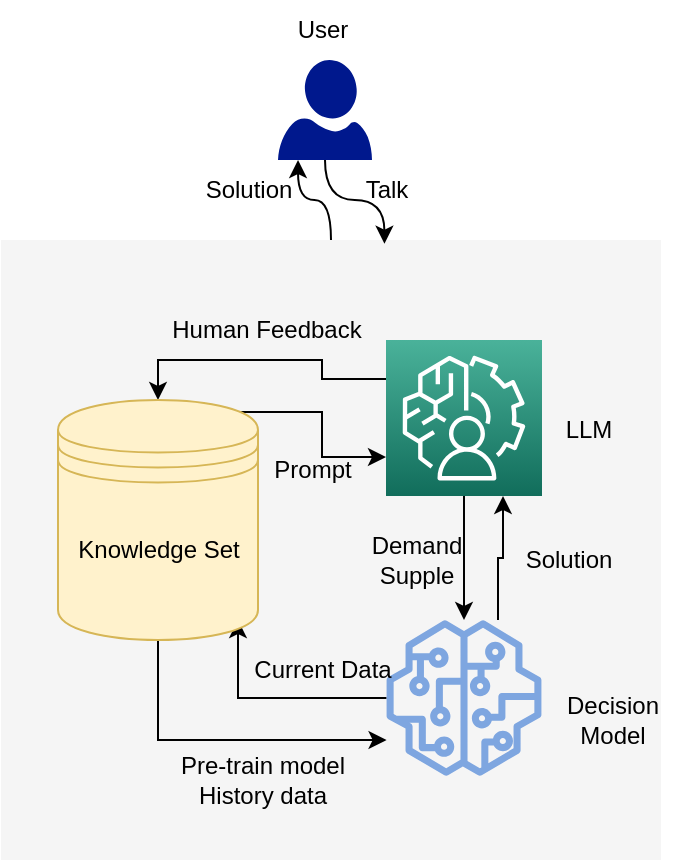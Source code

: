 <mxfile version="21.1.0" type="github">
  <diagram name="Page-1" id="R2RLw2f-_EB18nDPJjpL">
    <mxGraphModel dx="1077" dy="606" grid="1" gridSize="10" guides="1" tooltips="1" connect="1" arrows="1" fold="1" page="1" pageScale="1" pageWidth="827" pageHeight="1169" math="0" shadow="0">
      <root>
        <mxCell id="0" />
        <mxCell id="1" parent="0" />
        <mxCell id="riVmELEoJKBYG4qQqgdV-14" style="edgeStyle=orthogonalEdgeStyle;rounded=0;orthogonalLoop=1;jettySize=auto;html=1;entryX=0.213;entryY=1;entryDx=0;entryDy=0;entryPerimeter=0;curved=1;" edge="1" parent="1" source="riVmELEoJKBYG4qQqgdV-10" target="riVmELEoJKBYG4qQqgdV-3">
          <mxGeometry relative="1" as="geometry" />
        </mxCell>
        <mxCell id="riVmELEoJKBYG4qQqgdV-10" value="" style="rounded=0;whiteSpace=wrap;html=1;fillColor=#f5f5f5;fontColor=#333333;strokeColor=none;" vertex="1" parent="1">
          <mxGeometry x="221.5" y="190" width="330" height="310" as="geometry" />
        </mxCell>
        <mxCell id="riVmELEoJKBYG4qQqgdV-2" value="User" style="text;html=1;align=center;verticalAlign=middle;resizable=0;points=[];autosize=1;strokeColor=none;fillColor=none;" vertex="1" parent="1">
          <mxGeometry x="357" y="70" width="50" height="30" as="geometry" />
        </mxCell>
        <mxCell id="riVmELEoJKBYG4qQqgdV-13" style="edgeStyle=orthogonalEdgeStyle;rounded=0;orthogonalLoop=1;jettySize=auto;html=1;entryX=0.581;entryY=0.006;entryDx=0;entryDy=0;entryPerimeter=0;curved=1;" edge="1" parent="1" source="riVmELEoJKBYG4qQqgdV-3" target="riVmELEoJKBYG4qQqgdV-10">
          <mxGeometry relative="1" as="geometry" />
        </mxCell>
        <mxCell id="riVmELEoJKBYG4qQqgdV-3" value="" style="sketch=0;aspect=fixed;pointerEvents=1;shadow=0;dashed=0;html=1;strokeColor=none;labelPosition=center;verticalLabelPosition=bottom;verticalAlign=top;align=center;fillColor=#00188D;shape=mxgraph.azure.user" vertex="1" parent="1">
          <mxGeometry x="360" y="100" width="47" height="50" as="geometry" />
        </mxCell>
        <mxCell id="riVmELEoJKBYG4qQqgdV-17" style="edgeStyle=orthogonalEdgeStyle;rounded=0;orthogonalLoop=1;jettySize=auto;html=1;entryX=0.5;entryY=0;entryDx=0;entryDy=0;exitX=0;exitY=0.25;exitDx=0;exitDy=0;exitPerimeter=0;" edge="1" parent="1" source="riVmELEoJKBYG4qQqgdV-5" target="riVmELEoJKBYG4qQqgdV-7">
          <mxGeometry relative="1" as="geometry" />
        </mxCell>
        <mxCell id="riVmELEoJKBYG4qQqgdV-21" style="edgeStyle=orthogonalEdgeStyle;rounded=0;orthogonalLoop=1;jettySize=auto;html=1;" edge="1" parent="1" source="riVmELEoJKBYG4qQqgdV-5" target="riVmELEoJKBYG4qQqgdV-6">
          <mxGeometry relative="1" as="geometry" />
        </mxCell>
        <mxCell id="riVmELEoJKBYG4qQqgdV-5" value="" style="sketch=0;points=[[0,0,0],[0.25,0,0],[0.5,0,0],[0.75,0,0],[1,0,0],[0,1,0],[0.25,1,0],[0.5,1,0],[0.75,1,0],[1,1,0],[0,0.25,0],[0,0.5,0],[0,0.75,0],[1,0.25,0],[1,0.5,0],[1,0.75,0]];outlineConnect=0;fontColor=#232F3E;gradientColor=#4AB29A;gradientDirection=north;fillColor=#116D5B;strokeColor=#ffffff;dashed=0;verticalLabelPosition=bottom;verticalAlign=top;align=center;html=1;fontSize=12;fontStyle=0;aspect=fixed;shape=mxgraph.aws4.resourceIcon;resIcon=mxgraph.aws4.augmented_ai;" vertex="1" parent="1">
          <mxGeometry x="414" y="240" width="78" height="78" as="geometry" />
        </mxCell>
        <mxCell id="riVmELEoJKBYG4qQqgdV-19" style="edgeStyle=orthogonalEdgeStyle;rounded=0;orthogonalLoop=1;jettySize=auto;html=1;" edge="1" parent="1" source="riVmELEoJKBYG4qQqgdV-6">
          <mxGeometry relative="1" as="geometry">
            <mxPoint x="340" y="380" as="targetPoint" />
            <Array as="points">
              <mxPoint x="340" y="419" />
              <mxPoint x="340" y="384" />
            </Array>
          </mxGeometry>
        </mxCell>
        <mxCell id="riVmELEoJKBYG4qQqgdV-22" style="edgeStyle=orthogonalEdgeStyle;rounded=0;orthogonalLoop=1;jettySize=auto;html=1;entryX=0.75;entryY=1;entryDx=0;entryDy=0;entryPerimeter=0;" edge="1" parent="1" source="riVmELEoJKBYG4qQqgdV-6" target="riVmELEoJKBYG4qQqgdV-5">
          <mxGeometry relative="1" as="geometry">
            <Array as="points">
              <mxPoint x="470" y="349" />
              <mxPoint x="473" y="349" />
            </Array>
          </mxGeometry>
        </mxCell>
        <mxCell id="riVmELEoJKBYG4qQqgdV-6" value="" style="sketch=0;outlineConnect=0;fontColor=#232F3E;gradientColor=none;fillColor=#7EA6E0;strokeColor=none;dashed=0;verticalLabelPosition=bottom;verticalAlign=top;align=center;html=1;fontSize=12;fontStyle=0;aspect=fixed;pointerEvents=1;shape=mxgraph.aws4.sagemaker_model;" vertex="1" parent="1">
          <mxGeometry x="414" y="380" width="78" height="78" as="geometry" />
        </mxCell>
        <mxCell id="riVmELEoJKBYG4qQqgdV-18" style="edgeStyle=orthogonalEdgeStyle;rounded=0;orthogonalLoop=1;jettySize=auto;html=1;exitX=0.85;exitY=0.05;exitDx=0;exitDy=0;exitPerimeter=0;entryX=0;entryY=0.75;entryDx=0;entryDy=0;entryPerimeter=0;" edge="1" parent="1" source="riVmELEoJKBYG4qQqgdV-7" target="riVmELEoJKBYG4qQqgdV-5">
          <mxGeometry relative="1" as="geometry" />
        </mxCell>
        <mxCell id="riVmELEoJKBYG4qQqgdV-20" style="edgeStyle=orthogonalEdgeStyle;rounded=0;orthogonalLoop=1;jettySize=auto;html=1;exitX=0.5;exitY=1;exitDx=0;exitDy=0;" edge="1" parent="1" source="riVmELEoJKBYG4qQqgdV-7" target="riVmELEoJKBYG4qQqgdV-6">
          <mxGeometry relative="1" as="geometry">
            <Array as="points">
              <mxPoint x="300" y="440" />
            </Array>
          </mxGeometry>
        </mxCell>
        <mxCell id="riVmELEoJKBYG4qQqgdV-7" value="" style="shape=datastore;html=1;labelPosition=center;verticalLabelPosition=bottom;align=center;verticalAlign=top;fillColor=#fff2cc;strokeColor=#d6b656;" vertex="1" parent="1">
          <mxGeometry x="250" y="270" width="100" height="120" as="geometry" />
        </mxCell>
        <mxCell id="riVmELEoJKBYG4qQqgdV-12" value="" style="shape=image;html=1;verticalAlign=top;verticalLabelPosition=bottom;labelBackgroundColor=#ffffff;imageAspect=0;image=https://cdn4.iconfinder.com/data/icons/essential-app-2/16/chat-conversation-message-talk-128.png;imageBackground=none;" vertex="1" parent="1">
          <mxGeometry x="407" y="90" width="50" height="40" as="geometry" />
        </mxCell>
        <mxCell id="riVmELEoJKBYG4qQqgdV-15" value="Talk" style="text;html=1;align=center;verticalAlign=middle;resizable=0;points=[];autosize=1;strokeColor=none;fillColor=none;" vertex="1" parent="1">
          <mxGeometry x="394" y="150" width="40" height="30" as="geometry" />
        </mxCell>
        <mxCell id="riVmELEoJKBYG4qQqgdV-16" value="Solution" style="text;html=1;align=center;verticalAlign=middle;resizable=0;points=[];autosize=1;strokeColor=none;fillColor=none;" vertex="1" parent="1">
          <mxGeometry x="310" y="150" width="70" height="30" as="geometry" />
        </mxCell>
        <mxCell id="riVmELEoJKBYG4qQqgdV-23" value="LLM" style="text;html=1;align=center;verticalAlign=middle;resizable=0;points=[];autosize=1;strokeColor=none;fillColor=none;" vertex="1" parent="1">
          <mxGeometry x="490" y="270" width="50" height="30" as="geometry" />
        </mxCell>
        <mxCell id="riVmELEoJKBYG4qQqgdV-24" value="Decision &lt;br&gt;Model" style="text;html=1;align=center;verticalAlign=middle;resizable=0;points=[];autosize=1;strokeColor=none;fillColor=none;" vertex="1" parent="1">
          <mxGeometry x="492" y="410" width="70" height="40" as="geometry" />
        </mxCell>
        <mxCell id="riVmELEoJKBYG4qQqgdV-25" value="Knowledge Set" style="text;html=1;align=center;verticalAlign=middle;resizable=0;points=[];autosize=1;strokeColor=none;fillColor=none;" vertex="1" parent="1">
          <mxGeometry x="250" y="330" width="100" height="30" as="geometry" />
        </mxCell>
        <mxCell id="riVmELEoJKBYG4qQqgdV-26" value="Pre-train model&lt;br&gt;History data" style="text;html=1;align=center;verticalAlign=middle;resizable=0;points=[];autosize=1;strokeColor=none;fillColor=none;" vertex="1" parent="1">
          <mxGeometry x="297" y="440" width="110" height="40" as="geometry" />
        </mxCell>
        <mxCell id="riVmELEoJKBYG4qQqgdV-27" value="Current Data" style="text;html=1;align=center;verticalAlign=middle;resizable=0;points=[];autosize=1;strokeColor=none;fillColor=none;" vertex="1" parent="1">
          <mxGeometry x="337" y="390" width="90" height="30" as="geometry" />
        </mxCell>
        <mxCell id="riVmELEoJKBYG4qQqgdV-28" value="Demand&lt;br&gt;Supple" style="text;html=1;align=center;verticalAlign=middle;resizable=0;points=[];autosize=1;strokeColor=none;fillColor=none;" vertex="1" parent="1">
          <mxGeometry x="394" y="330" width="70" height="40" as="geometry" />
        </mxCell>
        <mxCell id="riVmELEoJKBYG4qQqgdV-29" value="Solution" style="text;html=1;align=center;verticalAlign=middle;resizable=0;points=[];autosize=1;strokeColor=none;fillColor=none;" vertex="1" parent="1">
          <mxGeometry x="470" y="335" width="70" height="30" as="geometry" />
        </mxCell>
        <mxCell id="riVmELEoJKBYG4qQqgdV-30" value="Prompt" style="text;html=1;align=center;verticalAlign=middle;resizable=0;points=[];autosize=1;strokeColor=none;fillColor=none;" vertex="1" parent="1">
          <mxGeometry x="347" y="290" width="60" height="30" as="geometry" />
        </mxCell>
        <mxCell id="riVmELEoJKBYG4qQqgdV-31" value="Human Feedback" style="text;html=1;align=center;verticalAlign=middle;resizable=0;points=[];autosize=1;strokeColor=none;fillColor=none;" vertex="1" parent="1">
          <mxGeometry x="294" y="220" width="120" height="30" as="geometry" />
        </mxCell>
      </root>
    </mxGraphModel>
  </diagram>
</mxfile>
